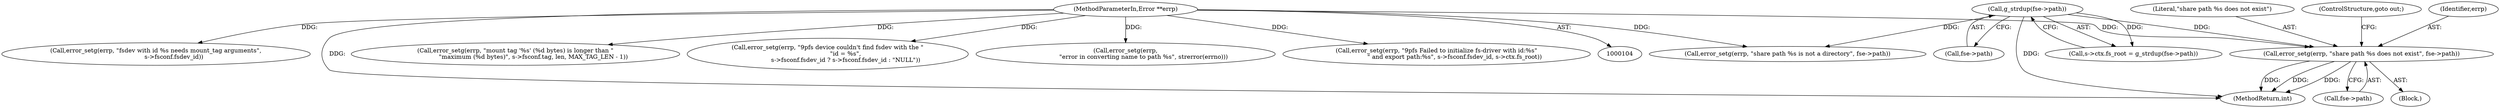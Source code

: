 digraph "0_qemu_4774718e5c194026ba5ee7a28d9be49be3080e42@pointer" {
"1000368" [label="(Call,error_setg(errp, \"share path %s does not exist\", fse->path))"];
"1000106" [label="(MethodParameterIn,Error **errp)"];
"1000239" [label="(Call,g_strdup(fse->path))"];
"1000215" [label="(Call,error_setg(errp, \"fsdev with id %s needs mount_tag arguments\",\n                   s->fsconf.fsdev_id))"];
"1000383" [label="(Call,error_setg(errp, \"share path %s is not a directory\", fse->path))"];
"1000368" [label="(Call,error_setg(errp, \"share path %s does not exist\", fse->path))"];
"1000233" [label="(Call,s->ctx.fs_root = g_strdup(fse->path))"];
"1000240" [label="(Call,fse->path)"];
"1000370" [label="(Literal,\"share path %s does not exist\")"];
"1000374" [label="(ControlStructure,goto out;)"];
"1000415" [label="(MethodReturn,int)"];
"1000371" [label="(Call,fse->path)"];
"1000106" [label="(MethodParameterIn,Error **errp)"];
"1000267" [label="(Call,error_setg(errp, \"mount tag '%s' (%d bytes) is longer than \"\n                   \"maximum (%d bytes)\", s->fsconf.tag, len, MAX_TAG_LEN - 1))"];
"1000191" [label="(Call,error_setg(errp, \"9pfs device couldn't find fsdev with the \"\n                   \"id = %s\",\n                   s->fsconf.fsdev_id ? s->fsconf.fsdev_id : \"NULL\"))"];
"1000351" [label="(Call,error_setg(errp,\n                   \"error in converting name to path %s\", strerror(errno)))"];
"1000239" [label="(Call,g_strdup(fse->path))"];
"1000367" [label="(Block,)"];
"1000324" [label="(Call,error_setg(errp, \"9pfs Failed to initialize fs-driver with id:%s\"\n                   \" and export path:%s\", s->fsconf.fsdev_id, s->ctx.fs_root))"];
"1000369" [label="(Identifier,errp)"];
"1000368" -> "1000367"  [label="AST: "];
"1000368" -> "1000371"  [label="CFG: "];
"1000369" -> "1000368"  [label="AST: "];
"1000370" -> "1000368"  [label="AST: "];
"1000371" -> "1000368"  [label="AST: "];
"1000374" -> "1000368"  [label="CFG: "];
"1000368" -> "1000415"  [label="DDG: "];
"1000368" -> "1000415"  [label="DDG: "];
"1000368" -> "1000415"  [label="DDG: "];
"1000106" -> "1000368"  [label="DDG: "];
"1000239" -> "1000368"  [label="DDG: "];
"1000106" -> "1000104"  [label="AST: "];
"1000106" -> "1000415"  [label="DDG: "];
"1000106" -> "1000191"  [label="DDG: "];
"1000106" -> "1000215"  [label="DDG: "];
"1000106" -> "1000267"  [label="DDG: "];
"1000106" -> "1000324"  [label="DDG: "];
"1000106" -> "1000351"  [label="DDG: "];
"1000106" -> "1000383"  [label="DDG: "];
"1000239" -> "1000233"  [label="AST: "];
"1000239" -> "1000240"  [label="CFG: "];
"1000240" -> "1000239"  [label="AST: "];
"1000233" -> "1000239"  [label="CFG: "];
"1000239" -> "1000415"  [label="DDG: "];
"1000239" -> "1000233"  [label="DDG: "];
"1000239" -> "1000383"  [label="DDG: "];
}
